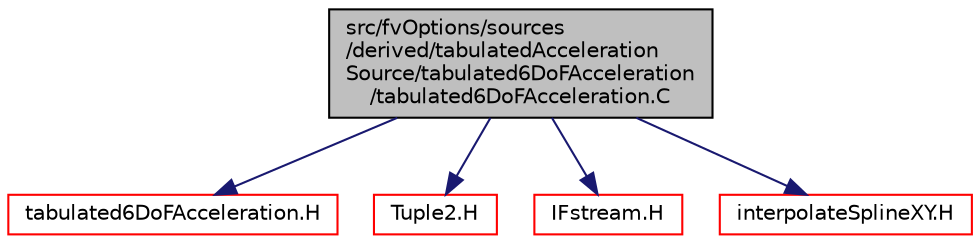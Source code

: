 digraph "src/fvOptions/sources/derived/tabulatedAccelerationSource/tabulated6DoFAcceleration/tabulated6DoFAcceleration.C"
{
  bgcolor="transparent";
  edge [fontname="Helvetica",fontsize="10",labelfontname="Helvetica",labelfontsize="10"];
  node [fontname="Helvetica",fontsize="10",shape=record];
  Node1 [label="src/fvOptions/sources\l/derived/tabulatedAcceleration\lSource/tabulated6DoFAcceleration\l/tabulated6DoFAcceleration.C",height=0.2,width=0.4,color="black", fillcolor="grey75", style="filled", fontcolor="black"];
  Node1 -> Node2 [color="midnightblue",fontsize="10",style="solid",fontname="Helvetica"];
  Node2 [label="tabulated6DoFAcceleration.H",height=0.2,width=0.4,color="red",URL="$a06622.html"];
  Node1 -> Node3 [color="midnightblue",fontsize="10",style="solid",fontname="Helvetica"];
  Node3 [label="Tuple2.H",height=0.2,width=0.4,color="red",URL="$a09392.html"];
  Node1 -> Node4 [color="midnightblue",fontsize="10",style="solid",fontname="Helvetica"];
  Node4 [label="IFstream.H",height=0.2,width=0.4,color="red",URL="$a08099.html"];
  Node1 -> Node5 [color="midnightblue",fontsize="10",style="solid",fontname="Helvetica"];
  Node5 [label="interpolateSplineXY.H",height=0.2,width=0.4,color="red",URL="$a08549.html",tooltip="Interpolates y values from one curve to another with a different x distribution. "];
}
